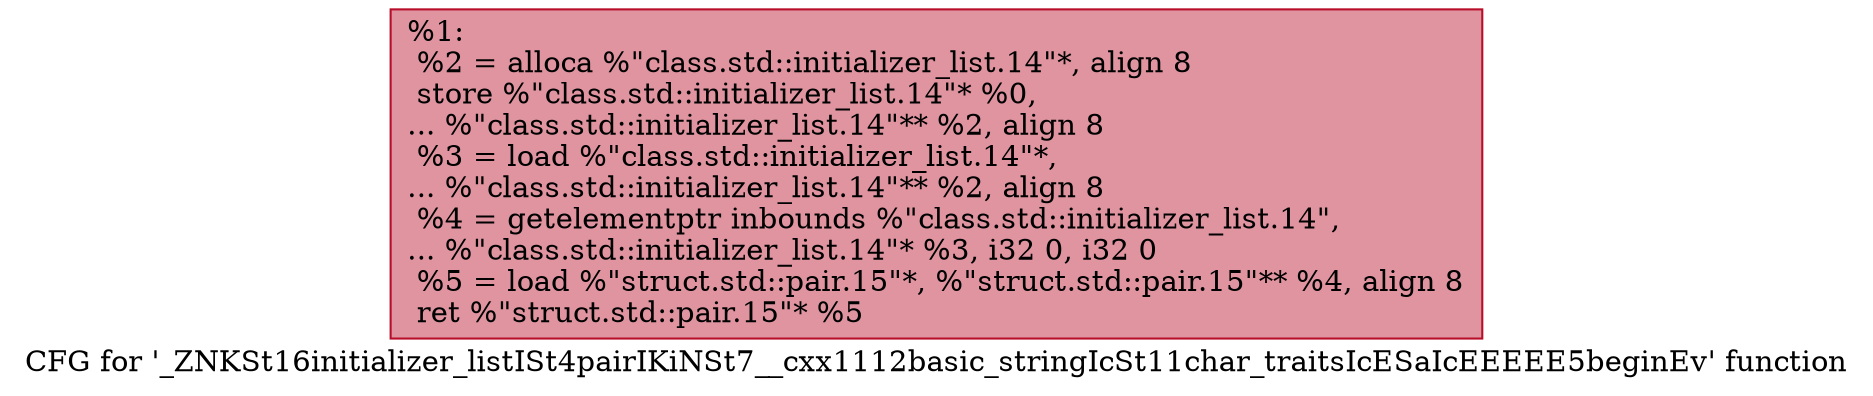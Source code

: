 digraph "CFG for '_ZNKSt16initializer_listISt4pairIKiNSt7__cxx1112basic_stringIcSt11char_traitsIcESaIcEEEEE5beginEv' function" {
	label="CFG for '_ZNKSt16initializer_listISt4pairIKiNSt7__cxx1112basic_stringIcSt11char_traitsIcESaIcEEEEE5beginEv' function";

	Node0x55a846814000 [shape=record,color="#b70d28ff", style=filled, fillcolor="#b70d2870",label="{%1:\l  %2 = alloca %\"class.std::initializer_list.14\"*, align 8\l  store %\"class.std::initializer_list.14\"* %0,\l... %\"class.std::initializer_list.14\"** %2, align 8\l  %3 = load %\"class.std::initializer_list.14\"*,\l... %\"class.std::initializer_list.14\"** %2, align 8\l  %4 = getelementptr inbounds %\"class.std::initializer_list.14\",\l... %\"class.std::initializer_list.14\"* %3, i32 0, i32 0\l  %5 = load %\"struct.std::pair.15\"*, %\"struct.std::pair.15\"** %4, align 8\l  ret %\"struct.std::pair.15\"* %5\l}"];
}

